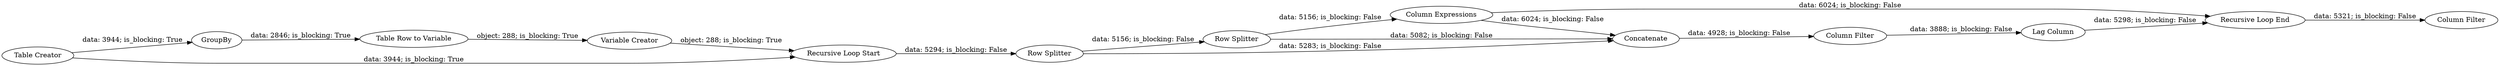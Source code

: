 digraph {
	"-5180611958932603623_40" [label="Column Filter"]
	"-5180611958932603623_35" [label="Lag Column"]
	"-5180611958932603623_29" [label="Variable Creator"]
	"-5180611958932603623_43" [label="Table Row to Variable"]
	"-5180611958932603623_45" [label="Column Filter"]
	"-5180611958932603623_44" [label="Row Splitter"]
	"-5180611958932603623_37" [label="Row Splitter"]
	"-5180611958932603623_38" [label="Column Expressions"]
	"-5180611958932603623_39" [label=Concatenate]
	"-5180611958932603623_33" [label="Recursive Loop End"]
	"-5180611958932603623_42" [label=GroupBy]
	"-5180611958932603623_32" [label="Recursive Loop Start"]
	"-5180611958932603623_26" [label="Table Creator"]
	"-5180611958932603623_26" -> "-5180611958932603623_42" [label="data: 3944; is_blocking: True"]
	"-5180611958932603623_39" -> "-5180611958932603623_40" [label="data: 4928; is_blocking: False"]
	"-5180611958932603623_44" -> "-5180611958932603623_39" [label="data: 5082; is_blocking: False"]
	"-5180611958932603623_38" -> "-5180611958932603623_39" [label="data: 6024; is_blocking: False"]
	"-5180611958932603623_32" -> "-5180611958932603623_37" [label="data: 5294; is_blocking: False"]
	"-5180611958932603623_29" -> "-5180611958932603623_32" [label="object: 288; is_blocking: True"]
	"-5180611958932603623_26" -> "-5180611958932603623_32" [label="data: 3944; is_blocking: True"]
	"-5180611958932603623_33" -> "-5180611958932603623_45" [label="data: 5321; is_blocking: False"]
	"-5180611958932603623_35" -> "-5180611958932603623_33" [label="data: 5298; is_blocking: False"]
	"-5180611958932603623_43" -> "-5180611958932603623_29" [label="object: 288; is_blocking: True"]
	"-5180611958932603623_44" -> "-5180611958932603623_38" [label="data: 5156; is_blocking: False"]
	"-5180611958932603623_37" -> "-5180611958932603623_39" [label="data: 5283; is_blocking: False"]
	"-5180611958932603623_42" -> "-5180611958932603623_43" [label="data: 2846; is_blocking: True"]
	"-5180611958932603623_40" -> "-5180611958932603623_35" [label="data: 3888; is_blocking: False"]
	"-5180611958932603623_38" -> "-5180611958932603623_33" [label="data: 6024; is_blocking: False"]
	"-5180611958932603623_37" -> "-5180611958932603623_44" [label="data: 5156; is_blocking: False"]
	rankdir=LR
}

